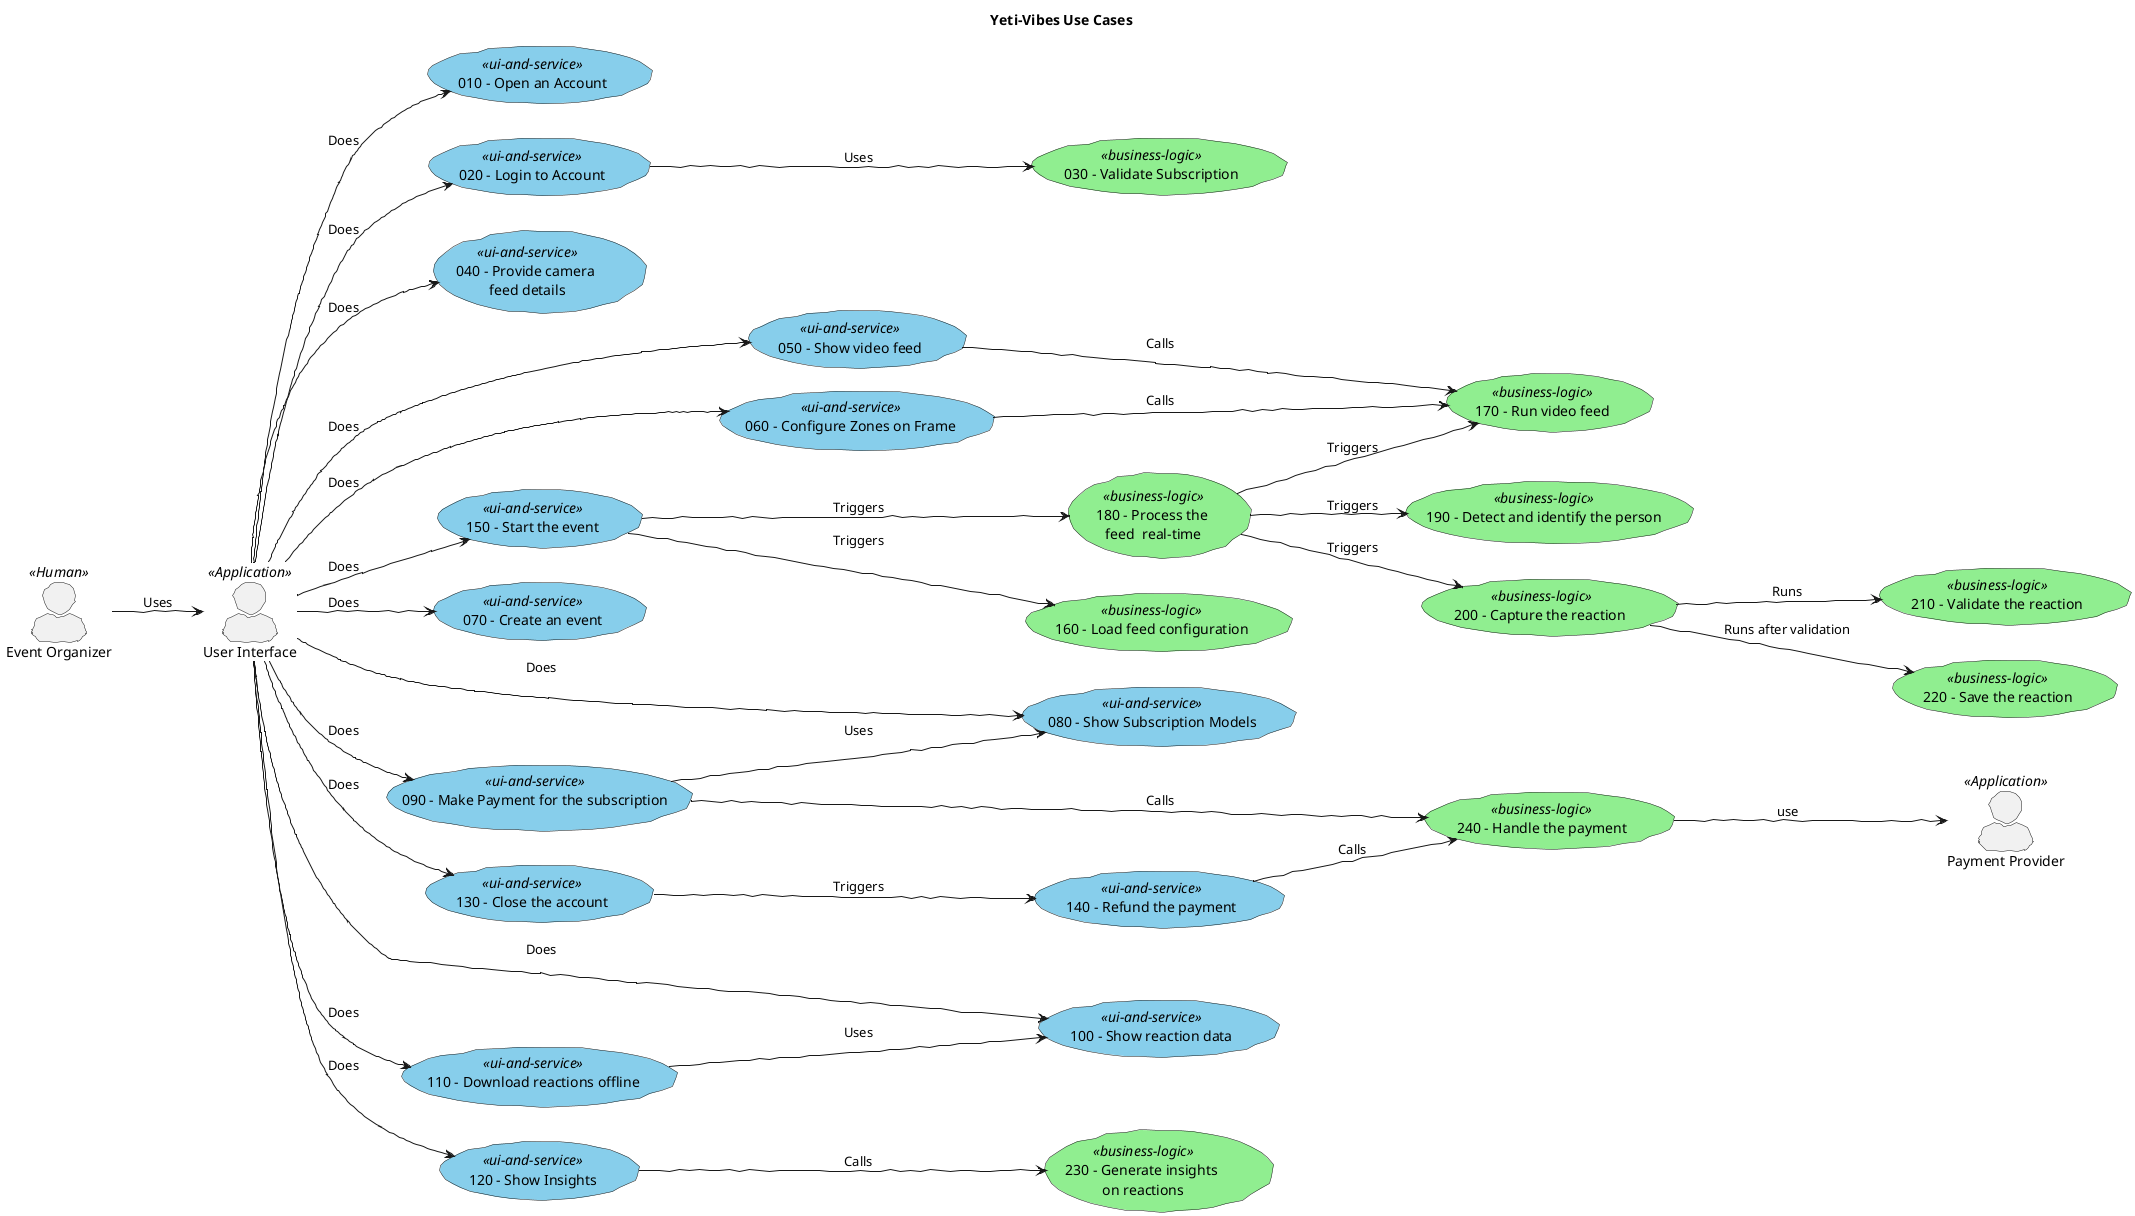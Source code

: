 @startuml yeti_vibes_use_case_diagram
title "Yeti-Vibes Use Cases"

' Layout settings
skinparam actorStyle awesome
skinparam handwritten true
left to right direction
skinparam usecase {
    BackgroundColor<<ui-and-service>> SkyBlue
    BackgroundColor<<business-logic>> LightGreen
}


' Actor definitions
actor :Event Organizer: as Client << Human >>
actor :User Interface: as UI <<Application>>
actor :Payment Provider: as PaymentProvider <<Application>>

' Client application or service interaction use cases

    usecase OpenAccount as "010 - Open an Account" <<ui-and-service>>
    usecase Login as "020 - Login to Account" <<ui-and-service>>
    usecase ValidateSubscription as "030 - Validate Subscription" <<business-logic>>
    usecase ConfigureCamera as "040 - Provide camera \nfeed details" <<ui-and-service>>
    usecase ShowVideoFeed as "050 - Show video feed" <<ui-and-service>>
    usecase ConfigureFrame as "060 - Configure Zones on Frame" <<ui-and-service>>
    usecase CreateEvent as "070 - Create an event" <<ui-and-service>>
    usecase ShowSubscriptions as "080 - Show Subscription Models" <<ui-and-service>>
    usecase MakePayment as "090 - Make Payment for the subscription" <<ui-and-service>>
    usecase ShowReactions as "100 - Show reaction data" <<ui-and-service>>
    usecase DownloadReactions as "110 - Download reactions offline" <<ui-and-service>>
    usecase ShowInsights as "120 - Show Insights" <<ui-and-service>>
    usecase CloseAccount as "130 - Close the account" <<ui-and-service>>
    usecase RefundPayment as "140 - Refund the payment" <<ui-and-service>>
    usecase StartEvent as "150 - Start the event" <<ui-and-service>>



' System process use cases
    usecase LoadConfiguration as "160 - Load feed configuration" <<business-logic>>
    usecase RunFeed as "170 - Run video feed" <<business-logic>>
    usecase ProcessFeed as "180 - Process the \nfeed  real-time" <<business-logic>>
    usecase IdentifyPerson as "190 - Detect and identify the person" <<business-logic>>
    usecase CaptureReaction as "200 - Capture the reaction " <<business-logic>>
    usecase ValidateReaction as "210 - Validate the reaction" <<business-logic>>
    usecase SaveReaction as "220 - Save the reaction" <<business-logic>>
    usecase GenerateInsights as "230 - Generate insights \non reactions" <<business-logic>>
    usecase HandlePayment as "240 - Handle the payment" <<business-logic>>


' Client interactions
Client --> UI : Uses
UI --> OpenAccount : Does
UI --> Login : Does
Login --> ValidateSubscription : Uses
UI --> ConfigureCamera : Does
UI --> ShowVideoFeed : Does
ShowVideoFeed --> RunFeed : Calls
UI --> ConfigureFrame : Does
ConfigureFrame --> RunFeed : Calls
UI --> CreateEvent : Does
UI --> ShowSubscriptions : Does
UI --> MakePayment : Does
MakePayment --> ShowSubscriptions : Uses
MakePayment --> HandlePayment : Calls
UI --> StartEvent : Does
UI --> ShowReactions : Does
UI --> DownloadReactions : Does
DownloadReactions --> ShowReactions : Uses
UI --> ShowInsights : Does
ShowInsights --> GenerateInsights : Calls
UI --> CloseAccount : Does
CloseAccount --> RefundPayment : Triggers
RefundPayment --> HandlePayment : Calls


' System interactions
StartEvent --> LoadConfiguration : Triggers
StartEvent --> ProcessFeed : Triggers
ProcessFeed --> RunFeed: Triggers
ProcessFeed --> IdentifyPerson : Triggers
ProcessFeed --> CaptureReaction : Triggers
CaptureReaction --> ValidateReaction : Runs
CaptureReaction --> SaveReaction : Runs after validation
HandlePayment --> PaymentProvider : use

@enduml